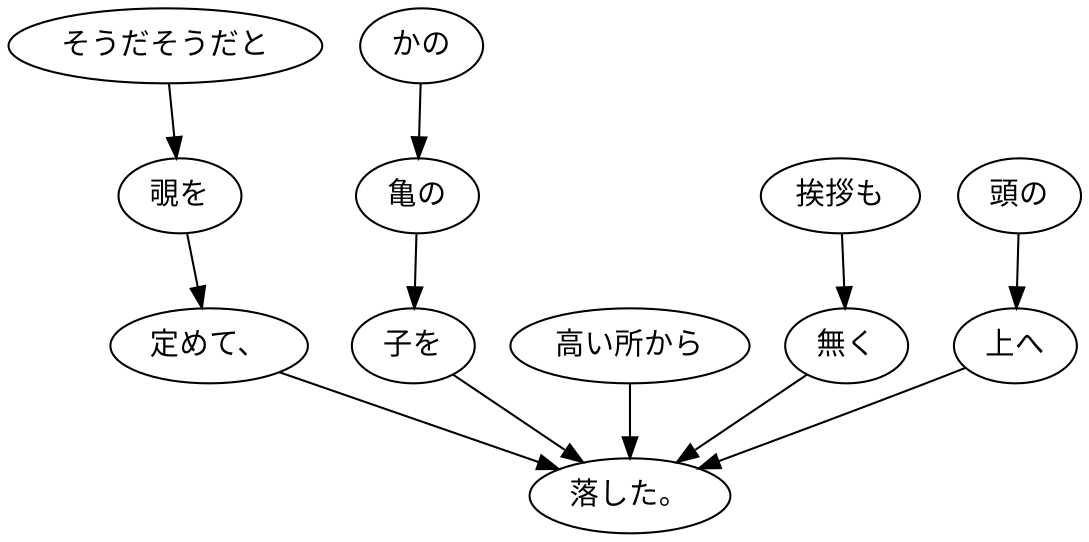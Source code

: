 digraph graph4947 {
	node0 [label="そうだそうだと"];
	node1 [label="覗を"];
	node2 [label="定めて、"];
	node3 [label="かの"];
	node4 [label="亀の"];
	node5 [label="子を"];
	node6 [label="高い所から"];
	node7 [label="挨拶も"];
	node8 [label="無く"];
	node9 [label="頭の"];
	node10 [label="上へ"];
	node11 [label="落した。"];
	node0 -> node1;
	node1 -> node2;
	node2 -> node11;
	node3 -> node4;
	node4 -> node5;
	node5 -> node11;
	node6 -> node11;
	node7 -> node8;
	node8 -> node11;
	node9 -> node10;
	node10 -> node11;
}

